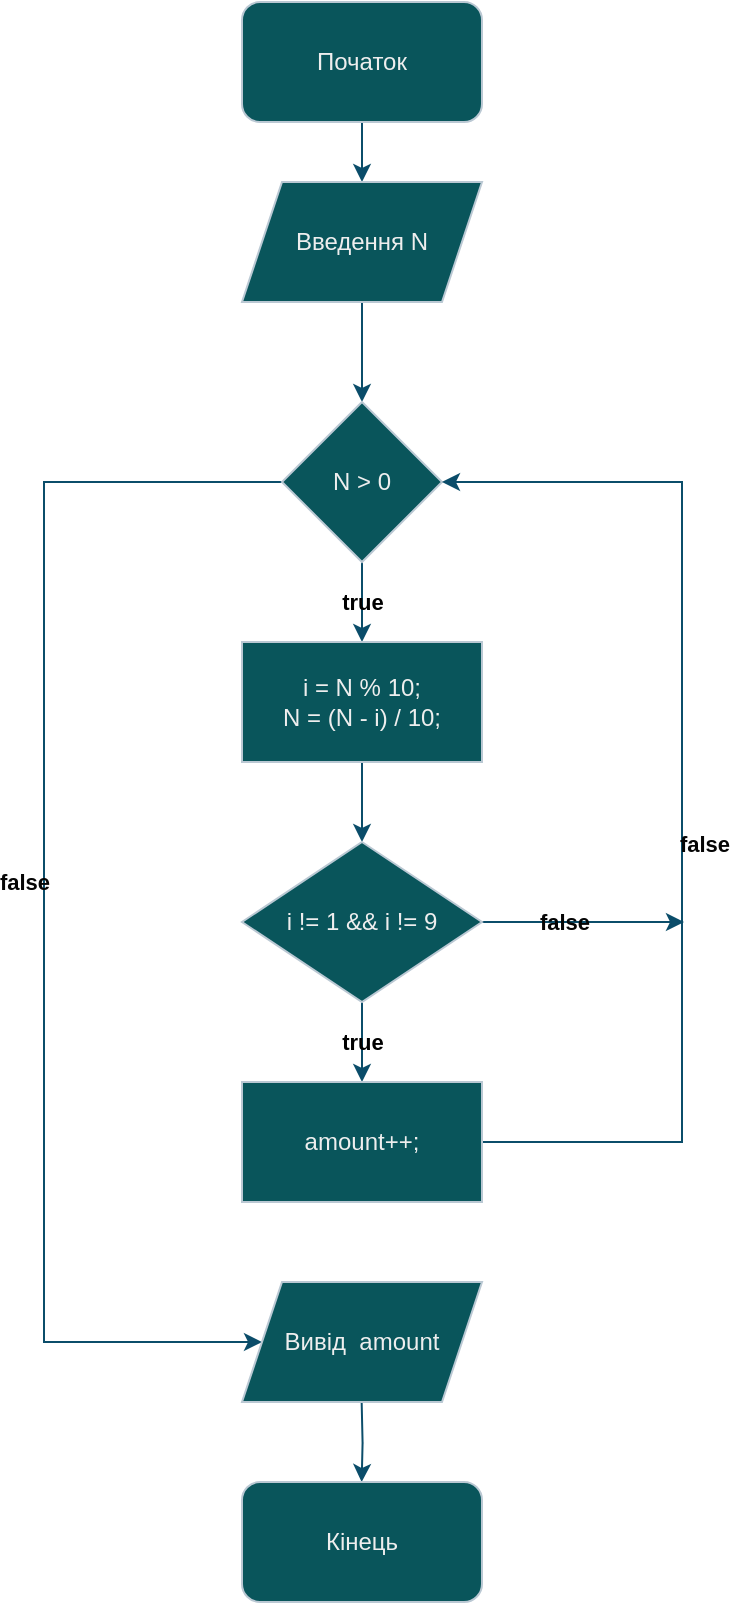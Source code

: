 <mxfile version="22.0.2" type="device">
  <diagram name="Сторінка-1" id="mt6zjUqADrpWWeGOuCrs">
    <mxGraphModel dx="1195" dy="632" grid="1" gridSize="10" guides="1" tooltips="1" connect="1" arrows="1" fold="1" page="1" pageScale="1" pageWidth="827" pageHeight="1169" math="0" shadow="0">
      <root>
        <mxCell id="0" />
        <mxCell id="1" parent="0" />
        <mxCell id="RuK2NQaJS6PFVFMVbtpE-11" style="edgeStyle=orthogonalEdgeStyle;rounded=0;orthogonalLoop=1;jettySize=auto;html=1;labelBackgroundColor=none;fontColor=default;strokeColor=#0B4D6A;" parent="1" source="RuK2NQaJS6PFVFMVbtpE-3" target="RuK2NQaJS6PFVFMVbtpE-10" edge="1">
          <mxGeometry relative="1" as="geometry" />
        </mxCell>
        <mxCell id="RuK2NQaJS6PFVFMVbtpE-3" value="Початок" style="rounded=1;whiteSpace=wrap;html=1;labelBackgroundColor=none;fillColor=#09555B;strokeColor=#BAC8D3;fontColor=#EEEEEE;" parent="1" vertex="1">
          <mxGeometry x="379" width="120" height="60" as="geometry" />
        </mxCell>
        <mxCell id="RuK2NQaJS6PFVFMVbtpE-13" style="edgeStyle=orthogonalEdgeStyle;rounded=0;orthogonalLoop=1;jettySize=auto;html=1;labelBackgroundColor=none;fontColor=default;strokeColor=#0B4D6A;" parent="1" source="RuK2NQaJS6PFVFMVbtpE-10" target="RuK2NQaJS6PFVFMVbtpE-12" edge="1">
          <mxGeometry relative="1" as="geometry" />
        </mxCell>
        <mxCell id="RuK2NQaJS6PFVFMVbtpE-10" value="Введення N" style="shape=parallelogram;perimeter=parallelogramPerimeter;whiteSpace=wrap;html=1;fixedSize=1;labelBackgroundColor=none;fillColor=#09555B;strokeColor=#BAC8D3;fontColor=#EEEEEE;" parent="1" vertex="1">
          <mxGeometry x="379" y="90" width="120" height="60" as="geometry" />
        </mxCell>
        <mxCell id="RuK2NQaJS6PFVFMVbtpE-15" value="&lt;b&gt;true&lt;/b&gt;" style="edgeStyle=orthogonalEdgeStyle;rounded=0;orthogonalLoop=1;jettySize=auto;html=1;exitX=0.5;exitY=1;exitDx=0;exitDy=0;entryX=0.5;entryY=0;entryDx=0;entryDy=0;labelBackgroundColor=none;fontColor=default;strokeColor=#0B4D6A;" parent="1" source="RuK2NQaJS6PFVFMVbtpE-12" target="RuK2NQaJS6PFVFMVbtpE-14" edge="1">
          <mxGeometry relative="1" as="geometry" />
        </mxCell>
        <mxCell id="RuK2NQaJS6PFVFMVbtpE-31" style="edgeStyle=orthogonalEdgeStyle;rounded=0;orthogonalLoop=1;jettySize=auto;html=1;exitX=0;exitY=0.5;exitDx=0;exitDy=0;entryX=0;entryY=0.5;entryDx=0;entryDy=0;labelBackgroundColor=none;fontColor=default;strokeColor=#0B4D6A;" parent="1" target="RuK2NQaJS6PFVFMVbtpE-30" edge="1" source="RuK2NQaJS6PFVFMVbtpE-12">
          <mxGeometry relative="1" as="geometry">
            <mxPoint x="383" y="665" as="targetPoint" />
            <mxPoint x="399" y="240" as="sourcePoint" />
            <Array as="points">
              <mxPoint x="280" y="240" />
              <mxPoint x="280" y="670" />
            </Array>
          </mxGeometry>
        </mxCell>
        <mxCell id="RuK2NQaJS6PFVFMVbtpE-37" value="&lt;b&gt;&lt;font color=&quot;#050505&quot;&gt;false&lt;/font&gt;&lt;/b&gt;" style="edgeLabel;html=1;align=center;verticalAlign=middle;resizable=0;points=[];labelBackgroundColor=none;fontColor=#EEEEEE;" parent="RuK2NQaJS6PFVFMVbtpE-31" vertex="1" connectable="0">
          <mxGeometry x="0.006" y="1" relative="1" as="geometry">
            <mxPoint x="-11" y="-12" as="offset" />
          </mxGeometry>
        </mxCell>
        <mxCell id="RuK2NQaJS6PFVFMVbtpE-12" value="N &amp;gt; 0" style="rhombus;whiteSpace=wrap;html=1;labelBackgroundColor=none;fillColor=#09555B;strokeColor=#BAC8D3;fontColor=#EEEEEE;" parent="1" vertex="1">
          <mxGeometry x="399" y="200" width="80" height="80" as="geometry" />
        </mxCell>
        <mxCell id="RuK2NQaJS6PFVFMVbtpE-18" style="edgeStyle=orthogonalEdgeStyle;rounded=0;orthogonalLoop=1;jettySize=auto;html=1;labelBackgroundColor=none;fontColor=default;strokeColor=#0B4D6A;" parent="1" source="RuK2NQaJS6PFVFMVbtpE-14" target="RuK2NQaJS6PFVFMVbtpE-17" edge="1">
          <mxGeometry relative="1" as="geometry" />
        </mxCell>
        <mxCell id="RuK2NQaJS6PFVFMVbtpE-14" value="i = N % 10; &lt;br&gt;N = (N - i) / 10;" style="rounded=0;whiteSpace=wrap;html=1;labelBackgroundColor=none;fillColor=#09555B;strokeColor=#BAC8D3;fontColor=#EEEEEE;" parent="1" vertex="1">
          <mxGeometry x="379" y="320" width="120" height="60" as="geometry" />
        </mxCell>
        <mxCell id="RuK2NQaJS6PFVFMVbtpE-21" value="&lt;b&gt;true&lt;/b&gt;" style="edgeStyle=orthogonalEdgeStyle;rounded=0;orthogonalLoop=1;jettySize=auto;html=1;exitX=0.5;exitY=1;exitDx=0;exitDy=0;entryX=0.5;entryY=0;entryDx=0;entryDy=0;labelBackgroundColor=none;fontColor=default;strokeColor=#0B4D6A;" parent="1" source="RuK2NQaJS6PFVFMVbtpE-17" target="RuK2NQaJS6PFVFMVbtpE-20" edge="1">
          <mxGeometry relative="1" as="geometry" />
        </mxCell>
        <mxCell id="RuK2NQaJS6PFVFMVbtpE-41" style="edgeStyle=orthogonalEdgeStyle;rounded=0;orthogonalLoop=1;jettySize=auto;html=1;exitX=1;exitY=0.5;exitDx=0;exitDy=0;labelBackgroundColor=none;fontColor=default;strokeColor=#0B4D6A;" parent="1" source="RuK2NQaJS6PFVFMVbtpE-17" edge="1">
          <mxGeometry relative="1" as="geometry">
            <mxPoint x="600" y="460" as="targetPoint" />
          </mxGeometry>
        </mxCell>
        <mxCell id="RuK2NQaJS6PFVFMVbtpE-17" value="i != 1 &amp;amp;&amp;amp; i != 9" style="rhombus;whiteSpace=wrap;html=1;labelBackgroundColor=none;fillColor=#09555B;strokeColor=#BAC8D3;fontColor=#EEEEEE;" parent="1" vertex="1">
          <mxGeometry x="379" y="420" width="120" height="80" as="geometry" />
        </mxCell>
        <mxCell id="RuK2NQaJS6PFVFMVbtpE-40" style="edgeStyle=orthogonalEdgeStyle;rounded=0;orthogonalLoop=1;jettySize=auto;html=1;exitX=1;exitY=0.5;exitDx=0;exitDy=0;entryX=1;entryY=0.5;entryDx=0;entryDy=0;labelBackgroundColor=none;fontColor=default;strokeColor=#0B4D6A;" parent="1" source="RuK2NQaJS6PFVFMVbtpE-20" target="RuK2NQaJS6PFVFMVbtpE-12" edge="1">
          <mxGeometry relative="1" as="geometry">
            <mxPoint x="529" y="160" as="targetPoint" />
            <Array as="points">
              <mxPoint x="599" y="570" />
              <mxPoint x="599" y="240" />
            </Array>
          </mxGeometry>
        </mxCell>
        <mxCell id="RuK2NQaJS6PFVFMVbtpE-43" value="&lt;b&gt;&lt;font color=&quot;#050505&quot;&gt;false&lt;/font&gt;&lt;/b&gt;" style="edgeLabel;html=1;align=center;verticalAlign=middle;resizable=0;points=[];labelBackgroundColor=none;fontColor=#EEEEEE;" parent="RuK2NQaJS6PFVFMVbtpE-40" vertex="1" connectable="0">
          <mxGeometry x="-0.1" y="2" relative="1" as="geometry">
            <mxPoint x="13" y="-2" as="offset" />
          </mxGeometry>
        </mxCell>
        <mxCell id="RuK2NQaJS6PFVFMVbtpE-20" value="amount&lt;span style=&quot;background-color: initial;&quot;&gt;++;&lt;/span&gt;" style="rounded=0;whiteSpace=wrap;html=1;labelBackgroundColor=none;fillColor=#09555B;strokeColor=#BAC8D3;fontColor=#EEEEEE;" parent="1" vertex="1">
          <mxGeometry x="379" y="540" width="120" height="60" as="geometry" />
        </mxCell>
        <mxCell id="RuK2NQaJS6PFVFMVbtpE-39" style="edgeStyle=orthogonalEdgeStyle;rounded=0;orthogonalLoop=1;jettySize=auto;html=1;exitX=0.5;exitY=1;exitDx=0;exitDy=0;labelBackgroundColor=none;fontColor=default;strokeColor=#0B4D6A;" parent="1" edge="1">
          <mxGeometry relative="1" as="geometry">
            <mxPoint x="438.83" y="700" as="sourcePoint" />
            <mxPoint x="438.83" y="740" as="targetPoint" />
          </mxGeometry>
        </mxCell>
        <mxCell id="RuK2NQaJS6PFVFMVbtpE-30" value="Вивід&amp;nbsp;&amp;nbsp;amount" style="shape=parallelogram;perimeter=parallelogramPerimeter;whiteSpace=wrap;html=1;fixedSize=1;labelBackgroundColor=none;fillColor=#09555B;strokeColor=#BAC8D3;fontColor=#EEEEEE;" parent="1" vertex="1">
          <mxGeometry x="379" y="640" width="120" height="60" as="geometry" />
        </mxCell>
        <mxCell id="RuK2NQaJS6PFVFMVbtpE-38" value="Кінець" style="rounded=1;whiteSpace=wrap;html=1;labelBackgroundColor=none;fillColor=#09555B;strokeColor=#BAC8D3;fontColor=#EEEEEE;" parent="1" vertex="1">
          <mxGeometry x="379" y="740" width="120" height="60" as="geometry" />
        </mxCell>
        <mxCell id="P6Fhc9rvqL9p4SuJ0q78-1" value="&lt;b&gt;&lt;font color=&quot;#050505&quot;&gt;false&lt;/font&gt;&lt;/b&gt;" style="edgeLabel;html=1;align=center;verticalAlign=middle;resizable=0;points=[];labelBackgroundColor=none;fontColor=#EEEEEE;" vertex="1" connectable="0" parent="1">
          <mxGeometry x="540.0" y="460.0" as="geometry" />
        </mxCell>
      </root>
    </mxGraphModel>
  </diagram>
</mxfile>
